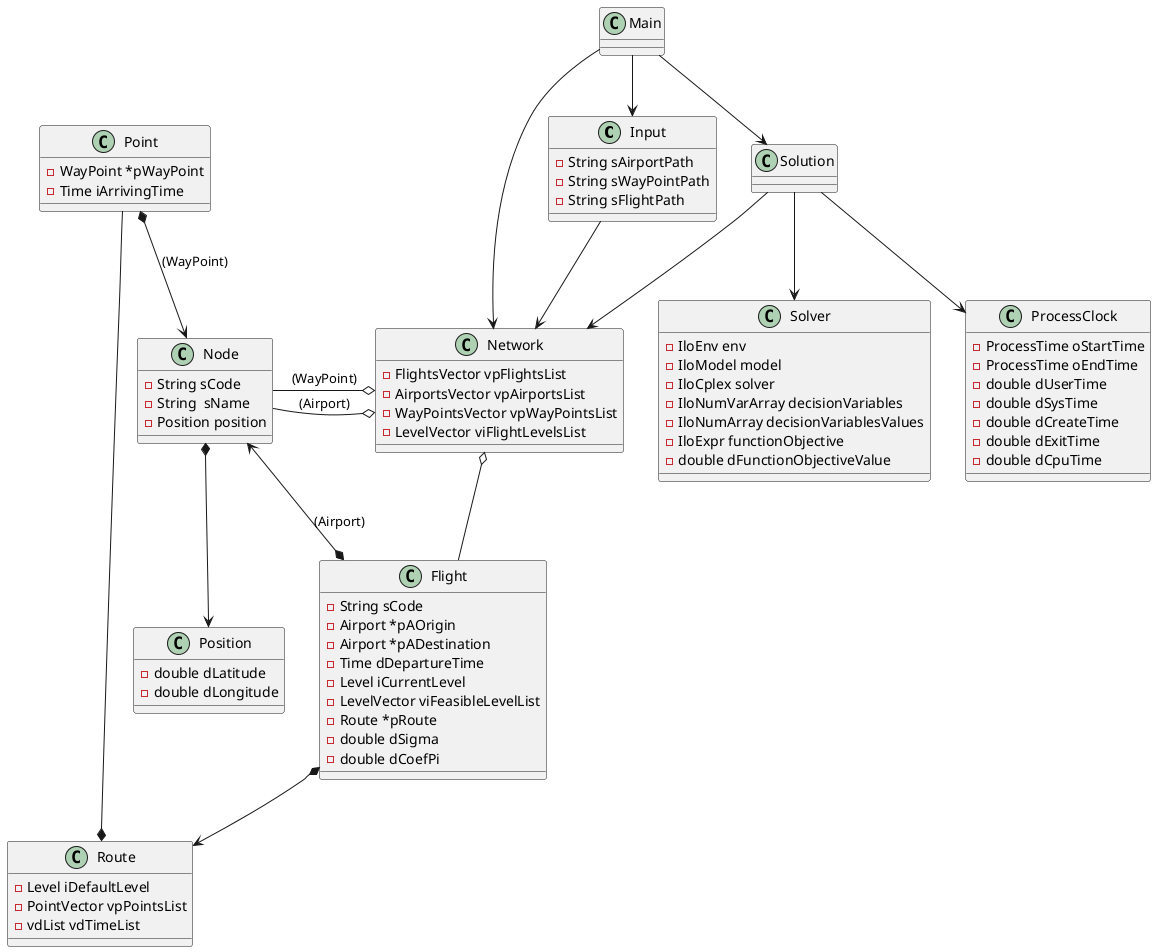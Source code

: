 @startuml

class Input{
    -String sAirportPath
    -String sWayPointPath
    -String sFlightPath
}
class Network{
    -FlightsVector vpFlightsList
    -AirportsVector vpAirportsList
    -WayPointsVector vpWayPointsList
    -LevelVector viFlightLevelsList
}
class Position{
    -double dLatitude
    -double dLongitude
}
class Node{
    -String sCode
    -String  sName
    -Position position
}
class Flight{
    -String sCode
    -Airport *pAOrigin
    -Airport *pADestination
    -Time dDepartureTime
    -Level iCurrentLevel
    -LevelVector viFeasibleLevelList
    -Route *pRoute
    -double dSigma
    -double dCoefPi
}
class Point{
    -WayPoint *pWayPoint
    -Time iArrivingTime
}
class Route{
    -Level iDefaultLevel
    -PointVector vpPointsList
    -vdList vdTimeList
}

class Solver{
    -IloEnv env
    -IloModel model
    -IloCplex solver
    -IloNumVarArray decisionVariables
    -IloNumArray decisionVariablesValues
    -IloExpr functionObjective
    -double dFunctionObjectiveValue
}

class ProcessClock{
    -ProcessTime oStartTime
    -ProcessTime oEndTime
    -double dUserTime
    -double dSysTime
    -double dCreateTime
    -double dExitTime
    -double dCpuTime
}
Route *-l- Point
Point *-->Node:(WayPoint)
Flight *-->Route
Flight *-->Node:(Airport)
Node *-->Position
Input -->Network
Network o--Flight
Network o-l-Node:(Airport)
Network o--Node:(WayPoint)
Main -->Solution
Main -->Input
Main -->Network
Solution -->Network
Solution -->Solver
Solution -->ProcessClock
@enduml